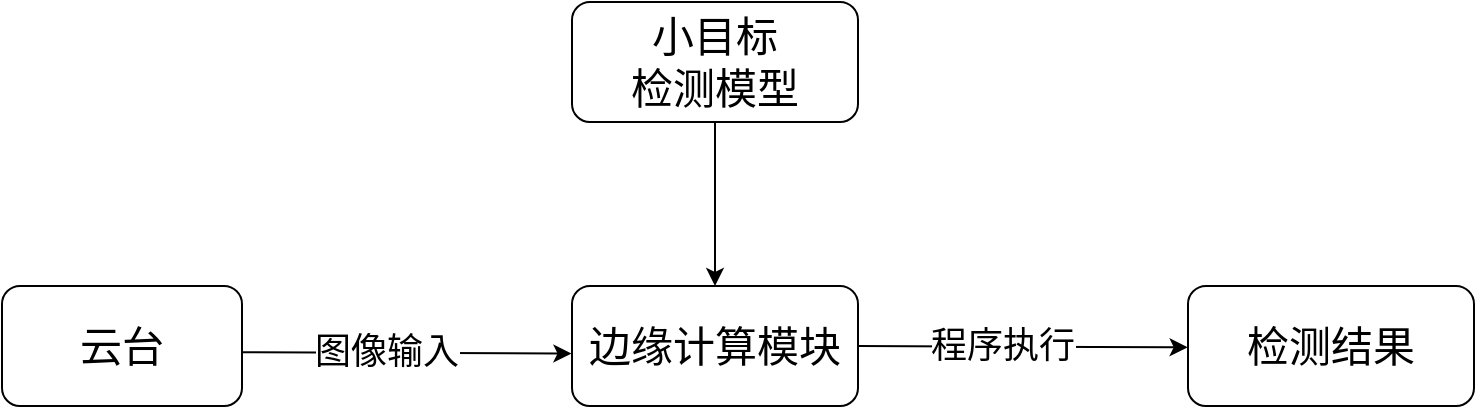 <mxfile version="14.9.9" type="github">
  <diagram id="48AvwrvLqZhcV174zIY1" name="第 1 页">
    <mxGraphModel dx="1955" dy="1170" grid="0" gridSize="10" guides="1" tooltips="1" connect="1" arrows="0" fold="1" page="1" pageScale="1" pageWidth="1169" pageHeight="827" math="0" shadow="0">
      <root>
        <mxCell id="0" />
        <mxCell id="1" parent="0" />
        <mxCell id="-g8Jtw1yL-xQZXcP63ED-2" value="&lt;span style=&quot;font-size: 21px&quot;&gt;云台&lt;/span&gt;" style="rounded=1;whiteSpace=wrap;html=1;" vertex="1" parent="1">
          <mxGeometry x="271" y="396" width="120" height="60" as="geometry" />
        </mxCell>
        <mxCell id="-g8Jtw1yL-xQZXcP63ED-4" value="&lt;span style=&quot;font-size: 21px&quot;&gt;边缘计算模块&lt;/span&gt;" style="rounded=1;whiteSpace=wrap;html=1;" vertex="1" parent="1">
          <mxGeometry x="556" y="396" width="143" height="60" as="geometry" />
        </mxCell>
        <mxCell id="-g8Jtw1yL-xQZXcP63ED-6" value="" style="endArrow=classic;html=1;entryX=-0.002;entryY=0.563;entryDx=0;entryDy=0;entryPerimeter=0;exitX=0.999;exitY=0.552;exitDx=0;exitDy=0;exitPerimeter=0;" edge="1" parent="1" source="-g8Jtw1yL-xQZXcP63ED-2" target="-g8Jtw1yL-xQZXcP63ED-4">
          <mxGeometry width="50" height="50" relative="1" as="geometry">
            <mxPoint x="444" y="432" as="sourcePoint" />
            <mxPoint x="494" y="382" as="targetPoint" />
          </mxGeometry>
        </mxCell>
        <mxCell id="-g8Jtw1yL-xQZXcP63ED-7" value="&lt;font style=&quot;font-size: 18px&quot;&gt;图像输入&lt;/font&gt;" style="edgeLabel;html=1;align=center;verticalAlign=middle;resizable=0;points=[];" vertex="1" connectable="0" parent="-g8Jtw1yL-xQZXcP63ED-6">
          <mxGeometry x="-0.127" y="1" relative="1" as="geometry">
            <mxPoint as="offset" />
          </mxGeometry>
        </mxCell>
        <mxCell id="-g8Jtw1yL-xQZXcP63ED-10" value="&lt;span style=&quot;font-size: 21px&quot;&gt;小目标&lt;br&gt;检测模型&lt;/span&gt;" style="rounded=1;whiteSpace=wrap;html=1;" vertex="1" parent="1">
          <mxGeometry x="556" y="254" width="143" height="60" as="geometry" />
        </mxCell>
        <mxCell id="-g8Jtw1yL-xQZXcP63ED-11" value="" style="endArrow=classic;html=1;exitX=0.5;exitY=1;exitDx=0;exitDy=0;entryX=0.5;entryY=0;entryDx=0;entryDy=0;" edge="1" parent="1" source="-g8Jtw1yL-xQZXcP63ED-10" target="-g8Jtw1yL-xQZXcP63ED-4">
          <mxGeometry width="50" height="50" relative="1" as="geometry">
            <mxPoint x="667" y="411" as="sourcePoint" />
            <mxPoint x="717" y="361" as="targetPoint" />
          </mxGeometry>
        </mxCell>
        <mxCell id="-g8Jtw1yL-xQZXcP63ED-12" value="&lt;span style=&quot;font-size: 21px&quot;&gt;检测结果&lt;/span&gt;" style="rounded=1;whiteSpace=wrap;html=1;" vertex="1" parent="1">
          <mxGeometry x="864" y="396" width="143" height="60" as="geometry" />
        </mxCell>
        <mxCell id="-g8Jtw1yL-xQZXcP63ED-13" value="" style="endArrow=classic;html=1;entryX=-0.002;entryY=0.563;entryDx=0;entryDy=0;entryPerimeter=0;exitX=0.999;exitY=0.552;exitDx=0;exitDy=0;exitPerimeter=0;" edge="1" parent="1">
          <mxGeometry width="50" height="50" relative="1" as="geometry">
            <mxPoint x="699.0" y="426.0" as="sourcePoint" />
            <mxPoint x="863.834" y="426.66" as="targetPoint" />
          </mxGeometry>
        </mxCell>
        <mxCell id="-g8Jtw1yL-xQZXcP63ED-14" value="&lt;font style=&quot;font-size: 18px&quot;&gt;程序执行&lt;/font&gt;" style="edgeLabel;html=1;align=center;verticalAlign=middle;resizable=0;points=[];" vertex="1" connectable="0" parent="-g8Jtw1yL-xQZXcP63ED-13">
          <mxGeometry x="-0.127" y="1" relative="1" as="geometry">
            <mxPoint as="offset" />
          </mxGeometry>
        </mxCell>
      </root>
    </mxGraphModel>
  </diagram>
</mxfile>
